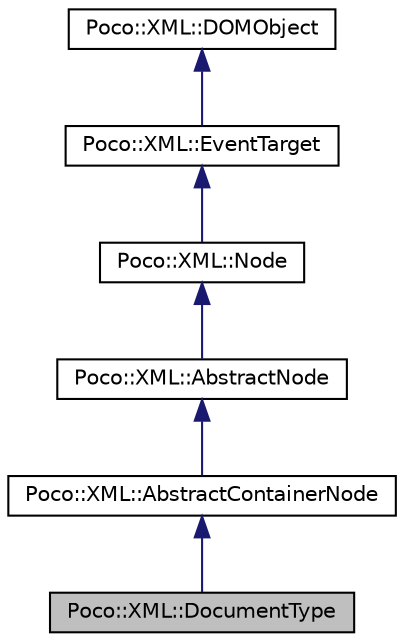 digraph "Poco::XML::DocumentType"
{
 // LATEX_PDF_SIZE
  edge [fontname="Helvetica",fontsize="10",labelfontname="Helvetica",labelfontsize="10"];
  node [fontname="Helvetica",fontsize="10",shape=record];
  Node1 [label="Poco::XML::DocumentType",height=0.2,width=0.4,color="black", fillcolor="grey75", style="filled", fontcolor="black",tooltip=" "];
  Node2 -> Node1 [dir="back",color="midnightblue",fontsize="10",style="solid",fontname="Helvetica"];
  Node2 [label="Poco::XML::AbstractContainerNode",height=0.2,width=0.4,color="black", fillcolor="white", style="filled",URL="$classPoco_1_1XML_1_1AbstractContainerNode.html",tooltip=" "];
  Node3 -> Node2 [dir="back",color="midnightblue",fontsize="10",style="solid",fontname="Helvetica"];
  Node3 [label="Poco::XML::AbstractNode",height=0.2,width=0.4,color="black", fillcolor="white", style="filled",URL="$classPoco_1_1XML_1_1AbstractNode.html",tooltip=" "];
  Node4 -> Node3 [dir="back",color="midnightblue",fontsize="10",style="solid",fontname="Helvetica"];
  Node4 [label="Poco::XML::Node",height=0.2,width=0.4,color="black", fillcolor="white", style="filled",URL="$classPoco_1_1XML_1_1Node.html",tooltip=" "];
  Node5 -> Node4 [dir="back",color="midnightblue",fontsize="10",style="solid",fontname="Helvetica"];
  Node5 [label="Poco::XML::EventTarget",height=0.2,width=0.4,color="black", fillcolor="white", style="filled",URL="$classPoco_1_1XML_1_1EventTarget.html",tooltip=" "];
  Node6 -> Node5 [dir="back",color="midnightblue",fontsize="10",style="solid",fontname="Helvetica"];
  Node6 [label="Poco::XML::DOMObject",height=0.2,width=0.4,color="black", fillcolor="white", style="filled",URL="$classPoco_1_1XML_1_1DOMObject.html",tooltip=" "];
}
